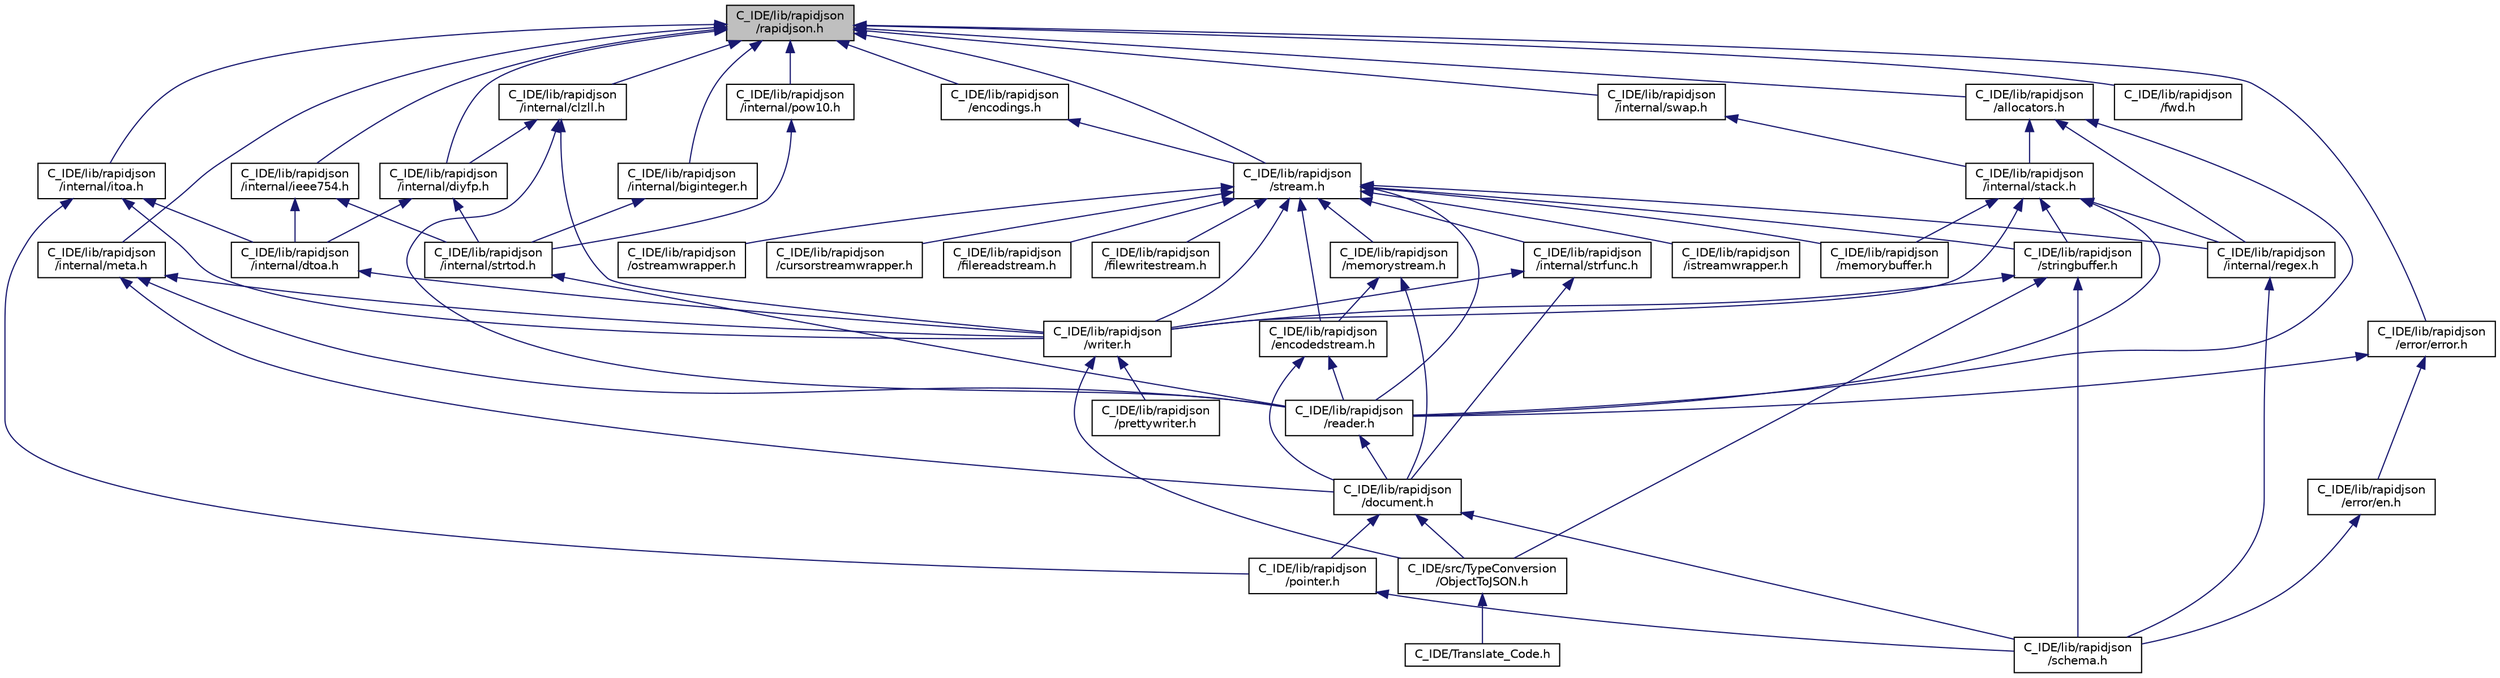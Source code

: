 digraph "C_IDE/lib/rapidjson/rapidjson.h"
{
 // LATEX_PDF_SIZE
  edge [fontname="Helvetica",fontsize="10",labelfontname="Helvetica",labelfontsize="10"];
  node [fontname="Helvetica",fontsize="10",shape=record];
  Node1 [label="C_IDE/lib/rapidjson\l/rapidjson.h",height=0.2,width=0.4,color="black", fillcolor="grey75", style="filled", fontcolor="black",tooltip="common definitions and configuration"];
  Node1 -> Node2 [dir="back",color="midnightblue",fontsize="10",style="solid",fontname="Helvetica"];
  Node2 [label="C_IDE/lib/rapidjson\l/allocators.h",height=0.2,width=0.4,color="black", fillcolor="white", style="filled",URL="$allocators_8h_source.html",tooltip=" "];
  Node2 -> Node3 [dir="back",color="midnightblue",fontsize="10",style="solid",fontname="Helvetica"];
  Node3 [label="C_IDE/lib/rapidjson\l/reader.h",height=0.2,width=0.4,color="black", fillcolor="white", style="filled",URL="$reader_8h.html",tooltip=" "];
  Node3 -> Node4 [dir="back",color="midnightblue",fontsize="10",style="solid",fontname="Helvetica"];
  Node4 [label="C_IDE/lib/rapidjson\l/document.h",height=0.2,width=0.4,color="black", fillcolor="white", style="filled",URL="$document_8h.html",tooltip=" "];
  Node4 -> Node5 [dir="back",color="midnightblue",fontsize="10",style="solid",fontname="Helvetica"];
  Node5 [label="C_IDE/src/TypeConversion\l/ObjectToJSON.h",height=0.2,width=0.4,color="black", fillcolor="white", style="filled",URL="$_object_to_j_s_o_n_8h_source.html",tooltip=" "];
  Node5 -> Node6 [dir="back",color="midnightblue",fontsize="10",style="solid",fontname="Helvetica"];
  Node6 [label="C_IDE/Translate_Code.h",height=0.2,width=0.4,color="black", fillcolor="white", style="filled",URL="$_translate___code_8h_source.html",tooltip=" "];
  Node4 -> Node7 [dir="back",color="midnightblue",fontsize="10",style="solid",fontname="Helvetica"];
  Node7 [label="C_IDE/lib/rapidjson\l/pointer.h",height=0.2,width=0.4,color="black", fillcolor="white", style="filled",URL="$pointer_8h_source.html",tooltip=" "];
  Node7 -> Node8 [dir="back",color="midnightblue",fontsize="10",style="solid",fontname="Helvetica"];
  Node8 [label="C_IDE/lib/rapidjson\l/schema.h",height=0.2,width=0.4,color="black", fillcolor="white", style="filled",URL="$schema_8h_source.html",tooltip=" "];
  Node4 -> Node8 [dir="back",color="midnightblue",fontsize="10",style="solid",fontname="Helvetica"];
  Node2 -> Node9 [dir="back",color="midnightblue",fontsize="10",style="solid",fontname="Helvetica"];
  Node9 [label="C_IDE/lib/rapidjson\l/internal/stack.h",height=0.2,width=0.4,color="black", fillcolor="white", style="filled",URL="$stack_8h_source.html",tooltip=" "];
  Node9 -> Node3 [dir="back",color="midnightblue",fontsize="10",style="solid",fontname="Helvetica"];
  Node9 -> Node10 [dir="back",color="midnightblue",fontsize="10",style="solid",fontname="Helvetica"];
  Node10 [label="C_IDE/lib/rapidjson\l/internal/regex.h",height=0.2,width=0.4,color="black", fillcolor="white", style="filled",URL="$regex_8h_source.html",tooltip=" "];
  Node10 -> Node8 [dir="back",color="midnightblue",fontsize="10",style="solid",fontname="Helvetica"];
  Node9 -> Node11 [dir="back",color="midnightblue",fontsize="10",style="solid",fontname="Helvetica"];
  Node11 [label="C_IDE/lib/rapidjson\l/memorybuffer.h",height=0.2,width=0.4,color="black", fillcolor="white", style="filled",URL="$memorybuffer_8h_source.html",tooltip=" "];
  Node9 -> Node12 [dir="back",color="midnightblue",fontsize="10",style="solid",fontname="Helvetica"];
  Node12 [label="C_IDE/lib/rapidjson\l/writer.h",height=0.2,width=0.4,color="black", fillcolor="white", style="filled",URL="$writer_8h_source.html",tooltip=" "];
  Node12 -> Node5 [dir="back",color="midnightblue",fontsize="10",style="solid",fontname="Helvetica"];
  Node12 -> Node13 [dir="back",color="midnightblue",fontsize="10",style="solid",fontname="Helvetica"];
  Node13 [label="C_IDE/lib/rapidjson\l/prettywriter.h",height=0.2,width=0.4,color="black", fillcolor="white", style="filled",URL="$prettywriter_8h_source.html",tooltip=" "];
  Node9 -> Node14 [dir="back",color="midnightblue",fontsize="10",style="solid",fontname="Helvetica"];
  Node14 [label="C_IDE/lib/rapidjson\l/stringbuffer.h",height=0.2,width=0.4,color="black", fillcolor="white", style="filled",URL="$stringbuffer_8h_source.html",tooltip=" "];
  Node14 -> Node5 [dir="back",color="midnightblue",fontsize="10",style="solid",fontname="Helvetica"];
  Node14 -> Node12 [dir="back",color="midnightblue",fontsize="10",style="solid",fontname="Helvetica"];
  Node14 -> Node8 [dir="back",color="midnightblue",fontsize="10",style="solid",fontname="Helvetica"];
  Node2 -> Node10 [dir="back",color="midnightblue",fontsize="10",style="solid",fontname="Helvetica"];
  Node1 -> Node15 [dir="back",color="midnightblue",fontsize="10",style="solid",fontname="Helvetica"];
  Node15 [label="C_IDE/lib/rapidjson\l/stream.h",height=0.2,width=0.4,color="black", fillcolor="white", style="filled",URL="$stream_8h_source.html",tooltip=" "];
  Node15 -> Node16 [dir="back",color="midnightblue",fontsize="10",style="solid",fontname="Helvetica"];
  Node16 [label="C_IDE/lib/rapidjson\l/cursorstreamwrapper.h",height=0.2,width=0.4,color="black", fillcolor="white", style="filled",URL="$cursorstreamwrapper_8h_source.html",tooltip=" "];
  Node15 -> Node3 [dir="back",color="midnightblue",fontsize="10",style="solid",fontname="Helvetica"];
  Node15 -> Node17 [dir="back",color="midnightblue",fontsize="10",style="solid",fontname="Helvetica"];
  Node17 [label="C_IDE/lib/rapidjson\l/encodedstream.h",height=0.2,width=0.4,color="black", fillcolor="white", style="filled",URL="$encodedstream_8h_source.html",tooltip=" "];
  Node17 -> Node3 [dir="back",color="midnightblue",fontsize="10",style="solid",fontname="Helvetica"];
  Node17 -> Node4 [dir="back",color="midnightblue",fontsize="10",style="solid",fontname="Helvetica"];
  Node15 -> Node18 [dir="back",color="midnightblue",fontsize="10",style="solid",fontname="Helvetica"];
  Node18 [label="C_IDE/lib/rapidjson\l/memorystream.h",height=0.2,width=0.4,color="black", fillcolor="white", style="filled",URL="$memorystream_8h_source.html",tooltip=" "];
  Node18 -> Node17 [dir="back",color="midnightblue",fontsize="10",style="solid",fontname="Helvetica"];
  Node18 -> Node4 [dir="back",color="midnightblue",fontsize="10",style="solid",fontname="Helvetica"];
  Node15 -> Node19 [dir="back",color="midnightblue",fontsize="10",style="solid",fontname="Helvetica"];
  Node19 [label="C_IDE/lib/rapidjson\l/internal/strfunc.h",height=0.2,width=0.4,color="black", fillcolor="white", style="filled",URL="$strfunc_8h_source.html",tooltip=" "];
  Node19 -> Node4 [dir="back",color="midnightblue",fontsize="10",style="solid",fontname="Helvetica"];
  Node19 -> Node12 [dir="back",color="midnightblue",fontsize="10",style="solid",fontname="Helvetica"];
  Node15 -> Node20 [dir="back",color="midnightblue",fontsize="10",style="solid",fontname="Helvetica"];
  Node20 [label="C_IDE/lib/rapidjson\l/filereadstream.h",height=0.2,width=0.4,color="black", fillcolor="white", style="filled",URL="$filereadstream_8h_source.html",tooltip=" "];
  Node15 -> Node21 [dir="back",color="midnightblue",fontsize="10",style="solid",fontname="Helvetica"];
  Node21 [label="C_IDE/lib/rapidjson\l/filewritestream.h",height=0.2,width=0.4,color="black", fillcolor="white", style="filled",URL="$filewritestream_8h_source.html",tooltip=" "];
  Node15 -> Node10 [dir="back",color="midnightblue",fontsize="10",style="solid",fontname="Helvetica"];
  Node15 -> Node22 [dir="back",color="midnightblue",fontsize="10",style="solid",fontname="Helvetica"];
  Node22 [label="C_IDE/lib/rapidjson\l/istreamwrapper.h",height=0.2,width=0.4,color="black", fillcolor="white", style="filled",URL="$istreamwrapper_8h_source.html",tooltip=" "];
  Node15 -> Node11 [dir="back",color="midnightblue",fontsize="10",style="solid",fontname="Helvetica"];
  Node15 -> Node23 [dir="back",color="midnightblue",fontsize="10",style="solid",fontname="Helvetica"];
  Node23 [label="C_IDE/lib/rapidjson\l/ostreamwrapper.h",height=0.2,width=0.4,color="black", fillcolor="white", style="filled",URL="$ostreamwrapper_8h_source.html",tooltip=" "];
  Node15 -> Node12 [dir="back",color="midnightblue",fontsize="10",style="solid",fontname="Helvetica"];
  Node15 -> Node14 [dir="back",color="midnightblue",fontsize="10",style="solid",fontname="Helvetica"];
  Node1 -> Node24 [dir="back",color="midnightblue",fontsize="10",style="solid",fontname="Helvetica"];
  Node24 [label="C_IDE/lib/rapidjson\l/encodings.h",height=0.2,width=0.4,color="black", fillcolor="white", style="filled",URL="$encodings_8h_source.html",tooltip=" "];
  Node24 -> Node15 [dir="back",color="midnightblue",fontsize="10",style="solid",fontname="Helvetica"];
  Node1 -> Node25 [dir="back",color="midnightblue",fontsize="10",style="solid",fontname="Helvetica"];
  Node25 [label="C_IDE/lib/rapidjson\l/internal/clzll.h",height=0.2,width=0.4,color="black", fillcolor="white", style="filled",URL="$clzll_8h_source.html",tooltip=" "];
  Node25 -> Node3 [dir="back",color="midnightblue",fontsize="10",style="solid",fontname="Helvetica"];
  Node25 -> Node26 [dir="back",color="midnightblue",fontsize="10",style="solid",fontname="Helvetica"];
  Node26 [label="C_IDE/lib/rapidjson\l/internal/diyfp.h",height=0.2,width=0.4,color="black", fillcolor="white", style="filled",URL="$diyfp_8h_source.html",tooltip=" "];
  Node26 -> Node27 [dir="back",color="midnightblue",fontsize="10",style="solid",fontname="Helvetica"];
  Node27 [label="C_IDE/lib/rapidjson\l/internal/strtod.h",height=0.2,width=0.4,color="black", fillcolor="white", style="filled",URL="$strtod_8h_source.html",tooltip=" "];
  Node27 -> Node3 [dir="back",color="midnightblue",fontsize="10",style="solid",fontname="Helvetica"];
  Node26 -> Node28 [dir="back",color="midnightblue",fontsize="10",style="solid",fontname="Helvetica"];
  Node28 [label="C_IDE/lib/rapidjson\l/internal/dtoa.h",height=0.2,width=0.4,color="black", fillcolor="white", style="filled",URL="$dtoa_8h_source.html",tooltip=" "];
  Node28 -> Node12 [dir="back",color="midnightblue",fontsize="10",style="solid",fontname="Helvetica"];
  Node25 -> Node12 [dir="back",color="midnightblue",fontsize="10",style="solid",fontname="Helvetica"];
  Node1 -> Node29 [dir="back",color="midnightblue",fontsize="10",style="solid",fontname="Helvetica"];
  Node29 [label="C_IDE/lib/rapidjson\l/internal/meta.h",height=0.2,width=0.4,color="black", fillcolor="white", style="filled",URL="$meta_8h_source.html",tooltip=" "];
  Node29 -> Node3 [dir="back",color="midnightblue",fontsize="10",style="solid",fontname="Helvetica"];
  Node29 -> Node4 [dir="back",color="midnightblue",fontsize="10",style="solid",fontname="Helvetica"];
  Node29 -> Node12 [dir="back",color="midnightblue",fontsize="10",style="solid",fontname="Helvetica"];
  Node1 -> Node30 [dir="back",color="midnightblue",fontsize="10",style="solid",fontname="Helvetica"];
  Node30 [label="C_IDE/lib/rapidjson\l/internal/swap.h",height=0.2,width=0.4,color="black", fillcolor="white", style="filled",URL="$swap_8h_source.html",tooltip=" "];
  Node30 -> Node9 [dir="back",color="midnightblue",fontsize="10",style="solid",fontname="Helvetica"];
  Node1 -> Node31 [dir="back",color="midnightblue",fontsize="10",style="solid",fontname="Helvetica"];
  Node31 [label="C_IDE/lib/rapidjson\l/internal/ieee754.h",height=0.2,width=0.4,color="black", fillcolor="white", style="filled",URL="$ieee754_8h_source.html",tooltip=" "];
  Node31 -> Node27 [dir="back",color="midnightblue",fontsize="10",style="solid",fontname="Helvetica"];
  Node31 -> Node28 [dir="back",color="midnightblue",fontsize="10",style="solid",fontname="Helvetica"];
  Node1 -> Node32 [dir="back",color="midnightblue",fontsize="10",style="solid",fontname="Helvetica"];
  Node32 [label="C_IDE/lib/rapidjson\l/internal/biginteger.h",height=0.2,width=0.4,color="black", fillcolor="white", style="filled",URL="$biginteger_8h_source.html",tooltip=" "];
  Node32 -> Node27 [dir="back",color="midnightblue",fontsize="10",style="solid",fontname="Helvetica"];
  Node1 -> Node26 [dir="back",color="midnightblue",fontsize="10",style="solid",fontname="Helvetica"];
  Node1 -> Node33 [dir="back",color="midnightblue",fontsize="10",style="solid",fontname="Helvetica"];
  Node33 [label="C_IDE/lib/rapidjson\l/internal/pow10.h",height=0.2,width=0.4,color="black", fillcolor="white", style="filled",URL="$pow10_8h_source.html",tooltip=" "];
  Node33 -> Node27 [dir="back",color="midnightblue",fontsize="10",style="solid",fontname="Helvetica"];
  Node1 -> Node34 [dir="back",color="midnightblue",fontsize="10",style="solid",fontname="Helvetica"];
  Node34 [label="C_IDE/lib/rapidjson\l/error/error.h",height=0.2,width=0.4,color="black", fillcolor="white", style="filled",URL="$error_8h.html",tooltip=" "];
  Node34 -> Node3 [dir="back",color="midnightblue",fontsize="10",style="solid",fontname="Helvetica"];
  Node34 -> Node35 [dir="back",color="midnightblue",fontsize="10",style="solid",fontname="Helvetica"];
  Node35 [label="C_IDE/lib/rapidjson\l/error/en.h",height=0.2,width=0.4,color="black", fillcolor="white", style="filled",URL="$en_8h_source.html",tooltip=" "];
  Node35 -> Node8 [dir="back",color="midnightblue",fontsize="10",style="solid",fontname="Helvetica"];
  Node1 -> Node36 [dir="back",color="midnightblue",fontsize="10",style="solid",fontname="Helvetica"];
  Node36 [label="C_IDE/lib/rapidjson\l/fwd.h",height=0.2,width=0.4,color="black", fillcolor="white", style="filled",URL="$fwd_8h_source.html",tooltip=" "];
  Node1 -> Node37 [dir="back",color="midnightblue",fontsize="10",style="solid",fontname="Helvetica"];
  Node37 [label="C_IDE/lib/rapidjson\l/internal/itoa.h",height=0.2,width=0.4,color="black", fillcolor="white", style="filled",URL="$itoa_8h_source.html",tooltip=" "];
  Node37 -> Node28 [dir="back",color="midnightblue",fontsize="10",style="solid",fontname="Helvetica"];
  Node37 -> Node7 [dir="back",color="midnightblue",fontsize="10",style="solid",fontname="Helvetica"];
  Node37 -> Node12 [dir="back",color="midnightblue",fontsize="10",style="solid",fontname="Helvetica"];
}
